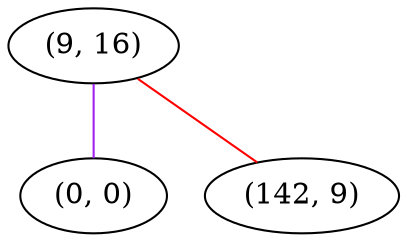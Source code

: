 graph "" {
"(9, 16)";
"(0, 0)";
"(142, 9)";
"(9, 16)" -- "(142, 9)"  [color=red, key=0, weight=1];
"(9, 16)" -- "(0, 0)"  [color=purple, key=0, weight=4];
}
